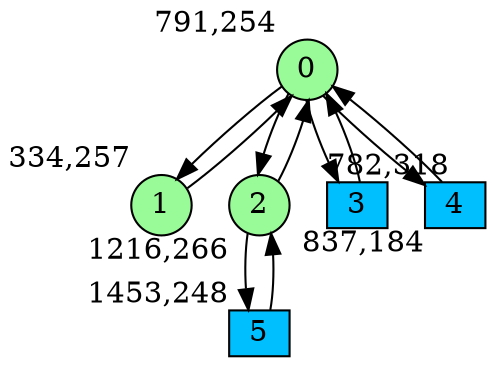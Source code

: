 digraph G {
graph [bgcolor=white]
node [shape=circle, style = filled, fillcolor=white,fixedsize=true, width=0.4, height=0.3 ]
0[xlabel="791,254", pos = "7.14063,1!", fillcolor=palegreen ];
1[xlabel="334,257", pos = "0,0.953125!", fillcolor=palegreen ];
2[xlabel="1216,266", pos = "13.7813,0.8125!", fillcolor=palegreen ];
3[xlabel="782,318", pos = "7,0!", fillcolor=deepskyblue, shape=box ];
4[xlabel="837,184", pos = "7.85938,2.09375!", fillcolor=deepskyblue, shape=box ];
5[xlabel="1453,248", pos = "17.4844,1.09375!", fillcolor=deepskyblue, shape=box ];
0->1 ;
0->2 ;
0->3 ;
0->4 ;
1->0 ;
2->0 ;
2->5 ;
3->0 ;
4->0 ;
5->2 ;
}
